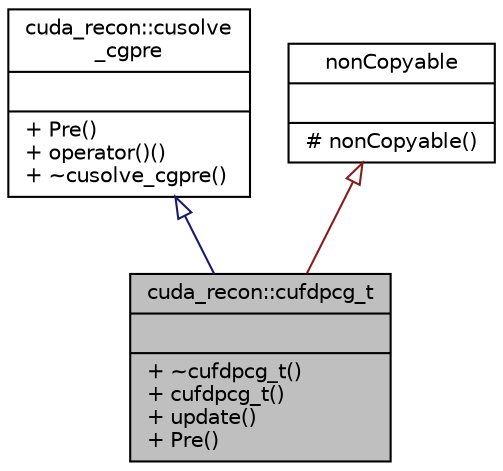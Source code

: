 digraph "cuda_recon::cufdpcg_t"
{
 // INTERACTIVE_SVG=YES
  bgcolor="transparent";
  edge [fontname="Helvetica",fontsize="10",labelfontname="Helvetica",labelfontsize="10"];
  node [fontname="Helvetica",fontsize="10",shape=record];
  Node0 [label="{cuda_recon::cufdpcg_t\n||+ ~cufdpcg_t()\l+ cufdpcg_t()\l+ update()\l+ Pre()\l}",height=0.2,width=0.4,color="black", fillcolor="grey75", style="filled", fontcolor="black"];
  Node1 -> Node0 [dir="back",color="midnightblue",fontsize="10",style="solid",arrowtail="onormal",fontname="Helvetica"];
  Node1 [label="{cuda_recon::cusolve\l_cgpre\n||+ Pre()\l+ operator()()\l+ ~cusolve_cgpre()\l}",height=0.2,width=0.4,color="black",URL="$classcuda__recon_1_1cusolve__cgpre.html"];
  Node2 -> Node0 [dir="back",color="firebrick4",fontsize="10",style="solid",arrowtail="onormal",fontname="Helvetica"];
  Node2 [label="{nonCopyable\n||# nonCopyable()\l}",height=0.2,width=0.4,color="black",URL="$classnon_copyable.html"];
}
